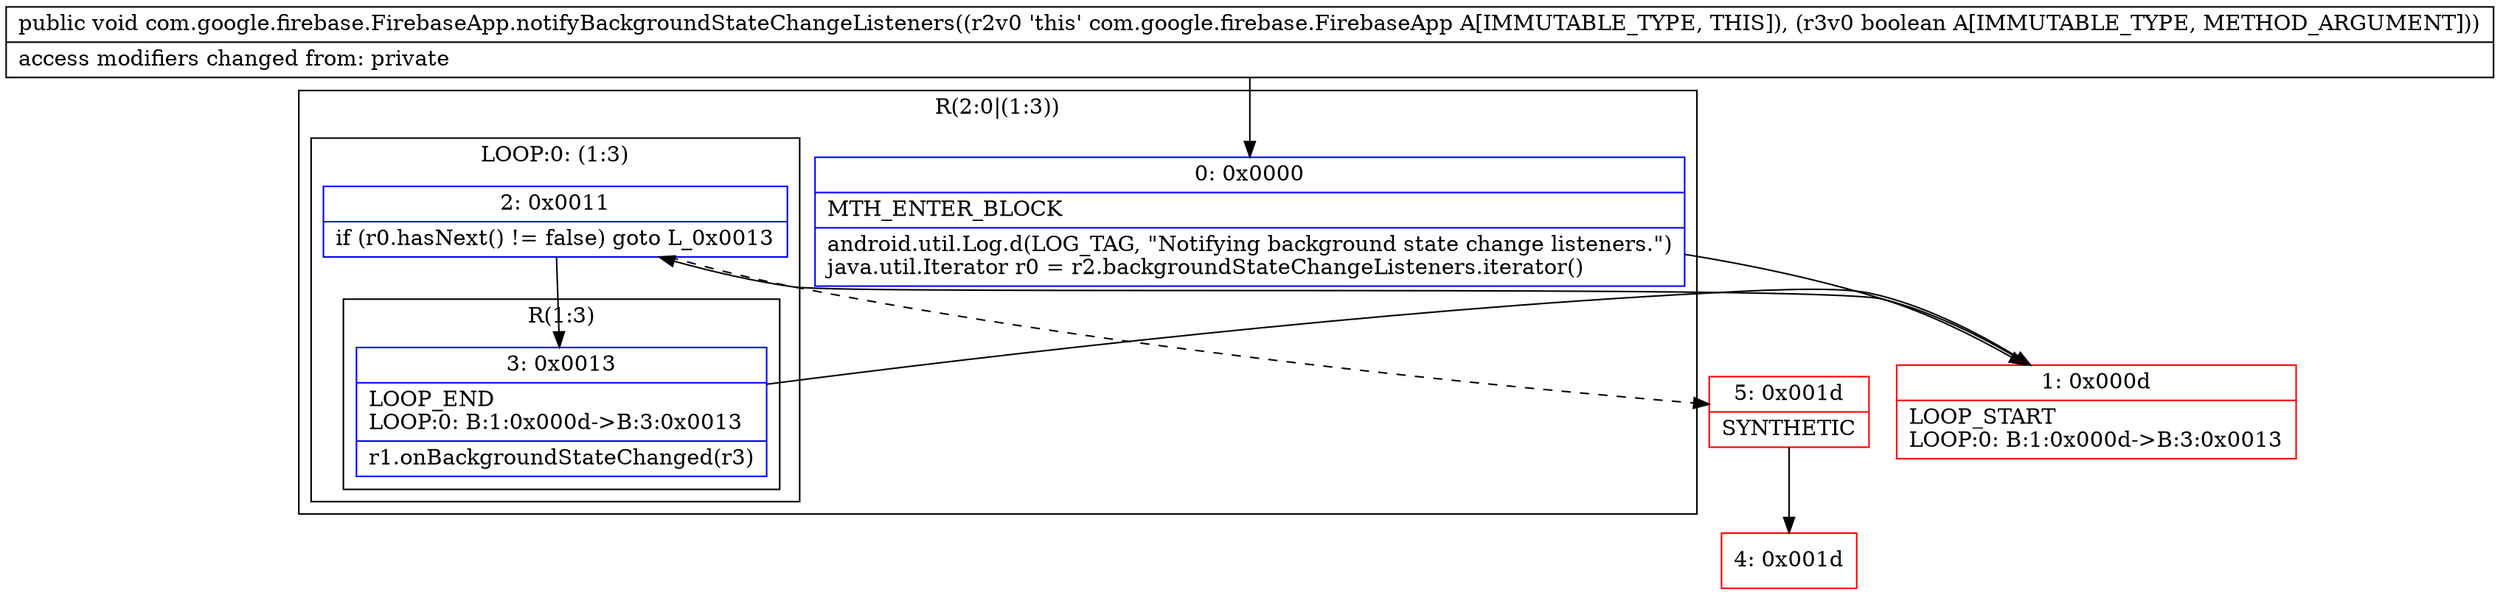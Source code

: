 digraph "CFG forcom.google.firebase.FirebaseApp.notifyBackgroundStateChangeListeners(Z)V" {
subgraph cluster_Region_214324176 {
label = "R(2:0|(1:3))";
node [shape=record,color=blue];
Node_0 [shape=record,label="{0\:\ 0x0000|MTH_ENTER_BLOCK\l|android.util.Log.d(LOG_TAG, \"Notifying background state change listeners.\")\ljava.util.Iterator r0 = r2.backgroundStateChangeListeners.iterator()\l}"];
subgraph cluster_LoopRegion_1186153515 {
label = "LOOP:0: (1:3)";
node [shape=record,color=blue];
Node_2 [shape=record,label="{2\:\ 0x0011|if (r0.hasNext() != false) goto L_0x0013\l}"];
subgraph cluster_Region_2136711830 {
label = "R(1:3)";
node [shape=record,color=blue];
Node_3 [shape=record,label="{3\:\ 0x0013|LOOP_END\lLOOP:0: B:1:0x000d\-\>B:3:0x0013\l|r1.onBackgroundStateChanged(r3)\l}"];
}
}
}
Node_1 [shape=record,color=red,label="{1\:\ 0x000d|LOOP_START\lLOOP:0: B:1:0x000d\-\>B:3:0x0013\l}"];
Node_4 [shape=record,color=red,label="{4\:\ 0x001d}"];
Node_5 [shape=record,color=red,label="{5\:\ 0x001d|SYNTHETIC\l}"];
MethodNode[shape=record,label="{public void com.google.firebase.FirebaseApp.notifyBackgroundStateChangeListeners((r2v0 'this' com.google.firebase.FirebaseApp A[IMMUTABLE_TYPE, THIS]), (r3v0 boolean A[IMMUTABLE_TYPE, METHOD_ARGUMENT]))  | access modifiers changed from: private\l}"];
MethodNode -> Node_0;
Node_0 -> Node_1;
Node_2 -> Node_3;
Node_2 -> Node_5[style=dashed];
Node_3 -> Node_1;
Node_1 -> Node_2;
Node_5 -> Node_4;
}

